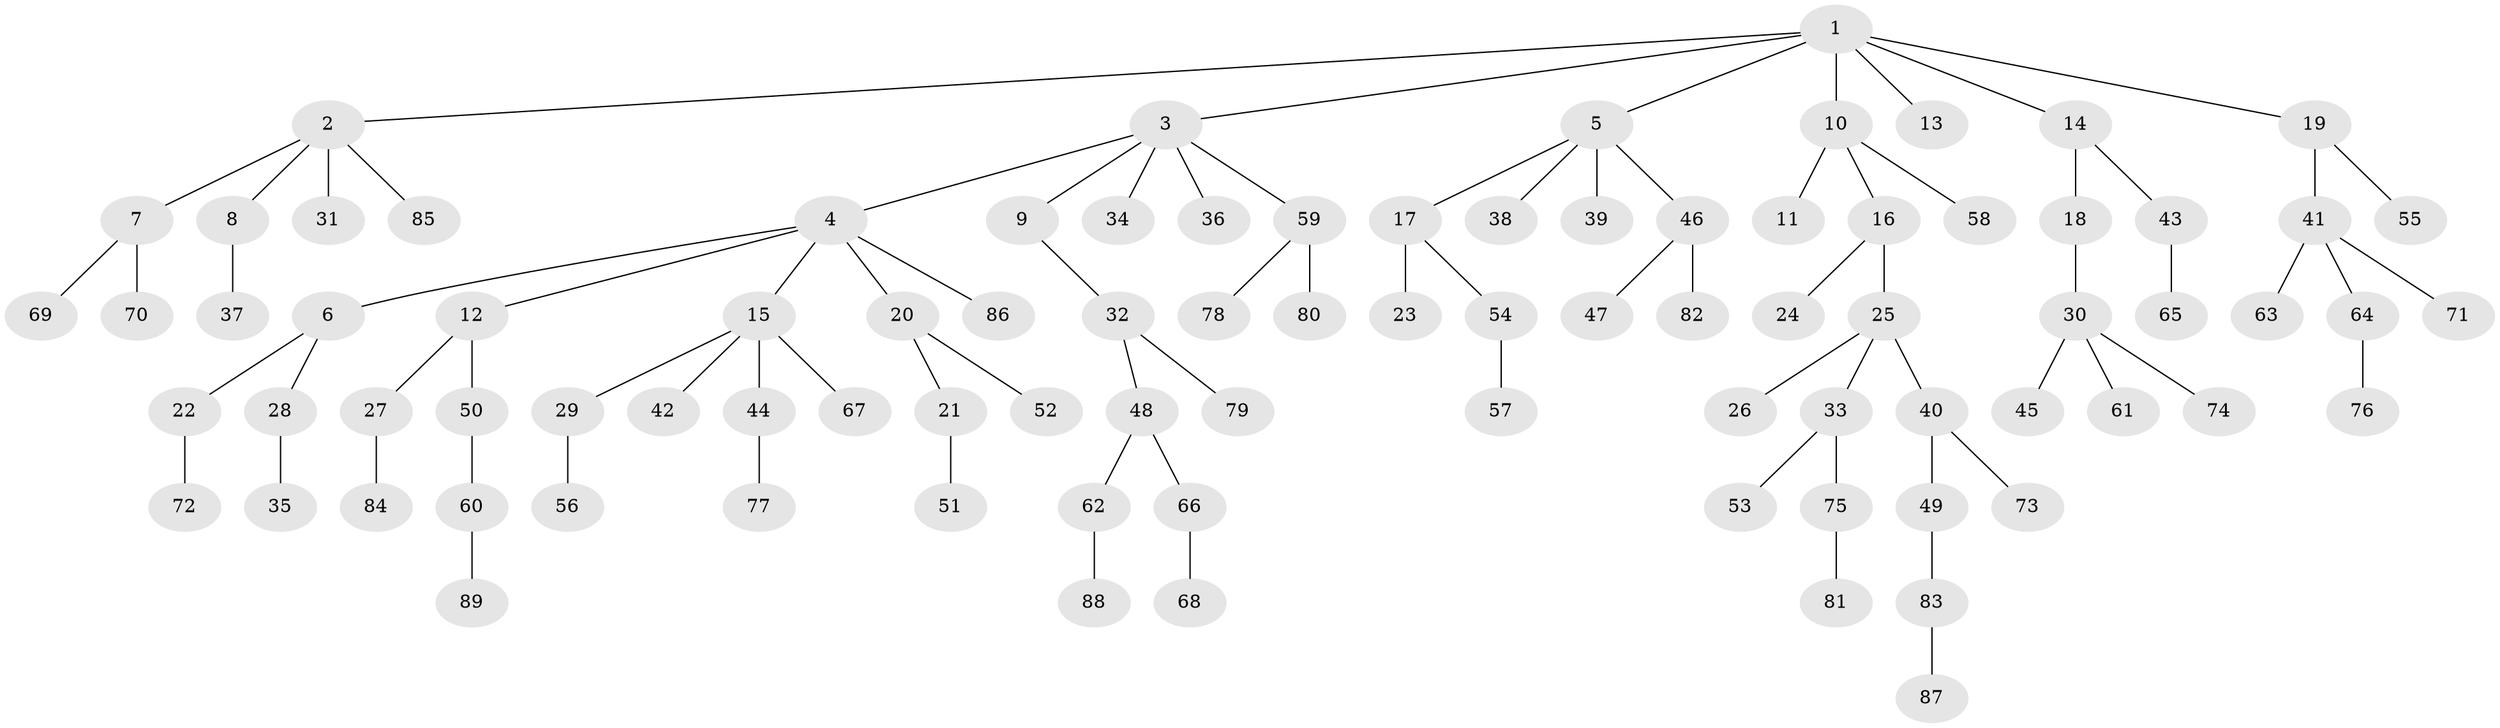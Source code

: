 // Generated by graph-tools (version 1.1) at 2025/11/02/27/25 16:11:27]
// undirected, 89 vertices, 88 edges
graph export_dot {
graph [start="1"]
  node [color=gray90,style=filled];
  1;
  2;
  3;
  4;
  5;
  6;
  7;
  8;
  9;
  10;
  11;
  12;
  13;
  14;
  15;
  16;
  17;
  18;
  19;
  20;
  21;
  22;
  23;
  24;
  25;
  26;
  27;
  28;
  29;
  30;
  31;
  32;
  33;
  34;
  35;
  36;
  37;
  38;
  39;
  40;
  41;
  42;
  43;
  44;
  45;
  46;
  47;
  48;
  49;
  50;
  51;
  52;
  53;
  54;
  55;
  56;
  57;
  58;
  59;
  60;
  61;
  62;
  63;
  64;
  65;
  66;
  67;
  68;
  69;
  70;
  71;
  72;
  73;
  74;
  75;
  76;
  77;
  78;
  79;
  80;
  81;
  82;
  83;
  84;
  85;
  86;
  87;
  88;
  89;
  1 -- 2;
  1 -- 3;
  1 -- 5;
  1 -- 10;
  1 -- 13;
  1 -- 14;
  1 -- 19;
  2 -- 7;
  2 -- 8;
  2 -- 31;
  2 -- 85;
  3 -- 4;
  3 -- 9;
  3 -- 34;
  3 -- 36;
  3 -- 59;
  4 -- 6;
  4 -- 12;
  4 -- 15;
  4 -- 20;
  4 -- 86;
  5 -- 17;
  5 -- 38;
  5 -- 39;
  5 -- 46;
  6 -- 22;
  6 -- 28;
  7 -- 69;
  7 -- 70;
  8 -- 37;
  9 -- 32;
  10 -- 11;
  10 -- 16;
  10 -- 58;
  12 -- 27;
  12 -- 50;
  14 -- 18;
  14 -- 43;
  15 -- 29;
  15 -- 42;
  15 -- 44;
  15 -- 67;
  16 -- 24;
  16 -- 25;
  17 -- 23;
  17 -- 54;
  18 -- 30;
  19 -- 41;
  19 -- 55;
  20 -- 21;
  20 -- 52;
  21 -- 51;
  22 -- 72;
  25 -- 26;
  25 -- 33;
  25 -- 40;
  27 -- 84;
  28 -- 35;
  29 -- 56;
  30 -- 45;
  30 -- 61;
  30 -- 74;
  32 -- 48;
  32 -- 79;
  33 -- 53;
  33 -- 75;
  40 -- 49;
  40 -- 73;
  41 -- 63;
  41 -- 64;
  41 -- 71;
  43 -- 65;
  44 -- 77;
  46 -- 47;
  46 -- 82;
  48 -- 62;
  48 -- 66;
  49 -- 83;
  50 -- 60;
  54 -- 57;
  59 -- 78;
  59 -- 80;
  60 -- 89;
  62 -- 88;
  64 -- 76;
  66 -- 68;
  75 -- 81;
  83 -- 87;
}
